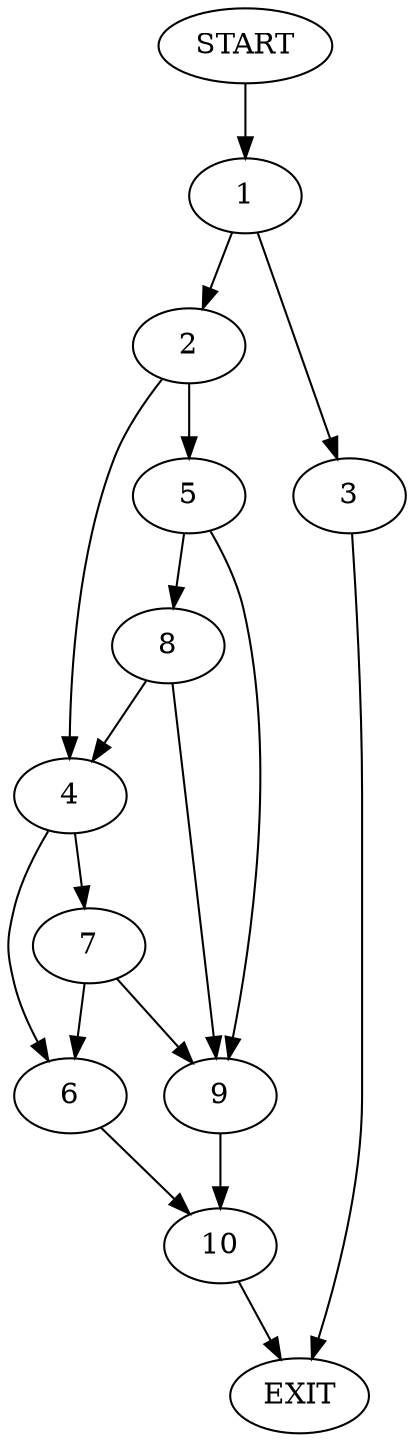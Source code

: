 digraph {
0 [label="START"]
11 [label="EXIT"]
0 -> 1
1 -> 2
1 -> 3
2 -> 4
2 -> 5
3 -> 11
4 -> 6
4 -> 7
5 -> 8
5 -> 9
9 -> 10
8 -> 4
8 -> 9
7 -> 6
7 -> 9
6 -> 10
10 -> 11
}
